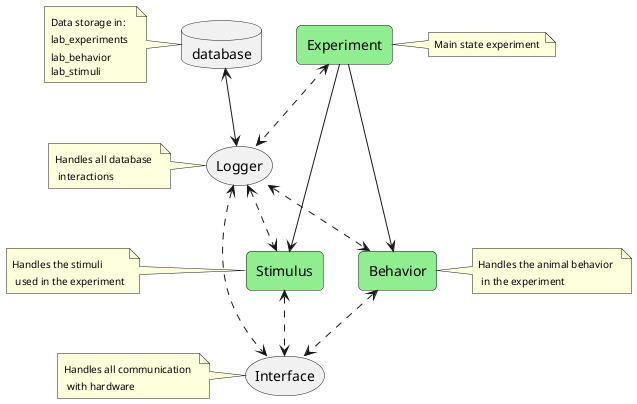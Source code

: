 @startuml
skinparam rectangleRoundCorner 10
rectangle Experiment #lightgreen
rectangle Stimulus #lightgreen
rectangle Behavior #lightgreen
storage Logger
storage Interface
database database
Logger<-up->database
Experiment -down--> Stimulus
Experiment -down--> Behavior
Experiment <.down.> Logger
Stimulus <.up.> Logger
Behavior <.left.> Logger
Stimulus <.down.> Interface
Behavior <.down.> Interface
Logger <.right.> Interface
note right of Experiment : <size:10>Main state experiment</size>
note right of Behavior : <size:10>Handles the animal behavior</size> \n <size:10>in the experiment</size>
note left of Stimulus : <size:10>Handles the stimuli</size> \n <size:10>used in the experiment</size>
note left of Logger : <size:10>Handles all database</size> \n <size:10>interactions</size>
note left of Interface : <size:10>Handles all communication</size> \n <size:10>with hardware</size>
note left of database : <size:10>Data storage in:</size> \n<size:10>lab_experiments</size> \n<size:10>lab_behavior</size> \n<size:10>lab_stimuli</size>
@enduml
